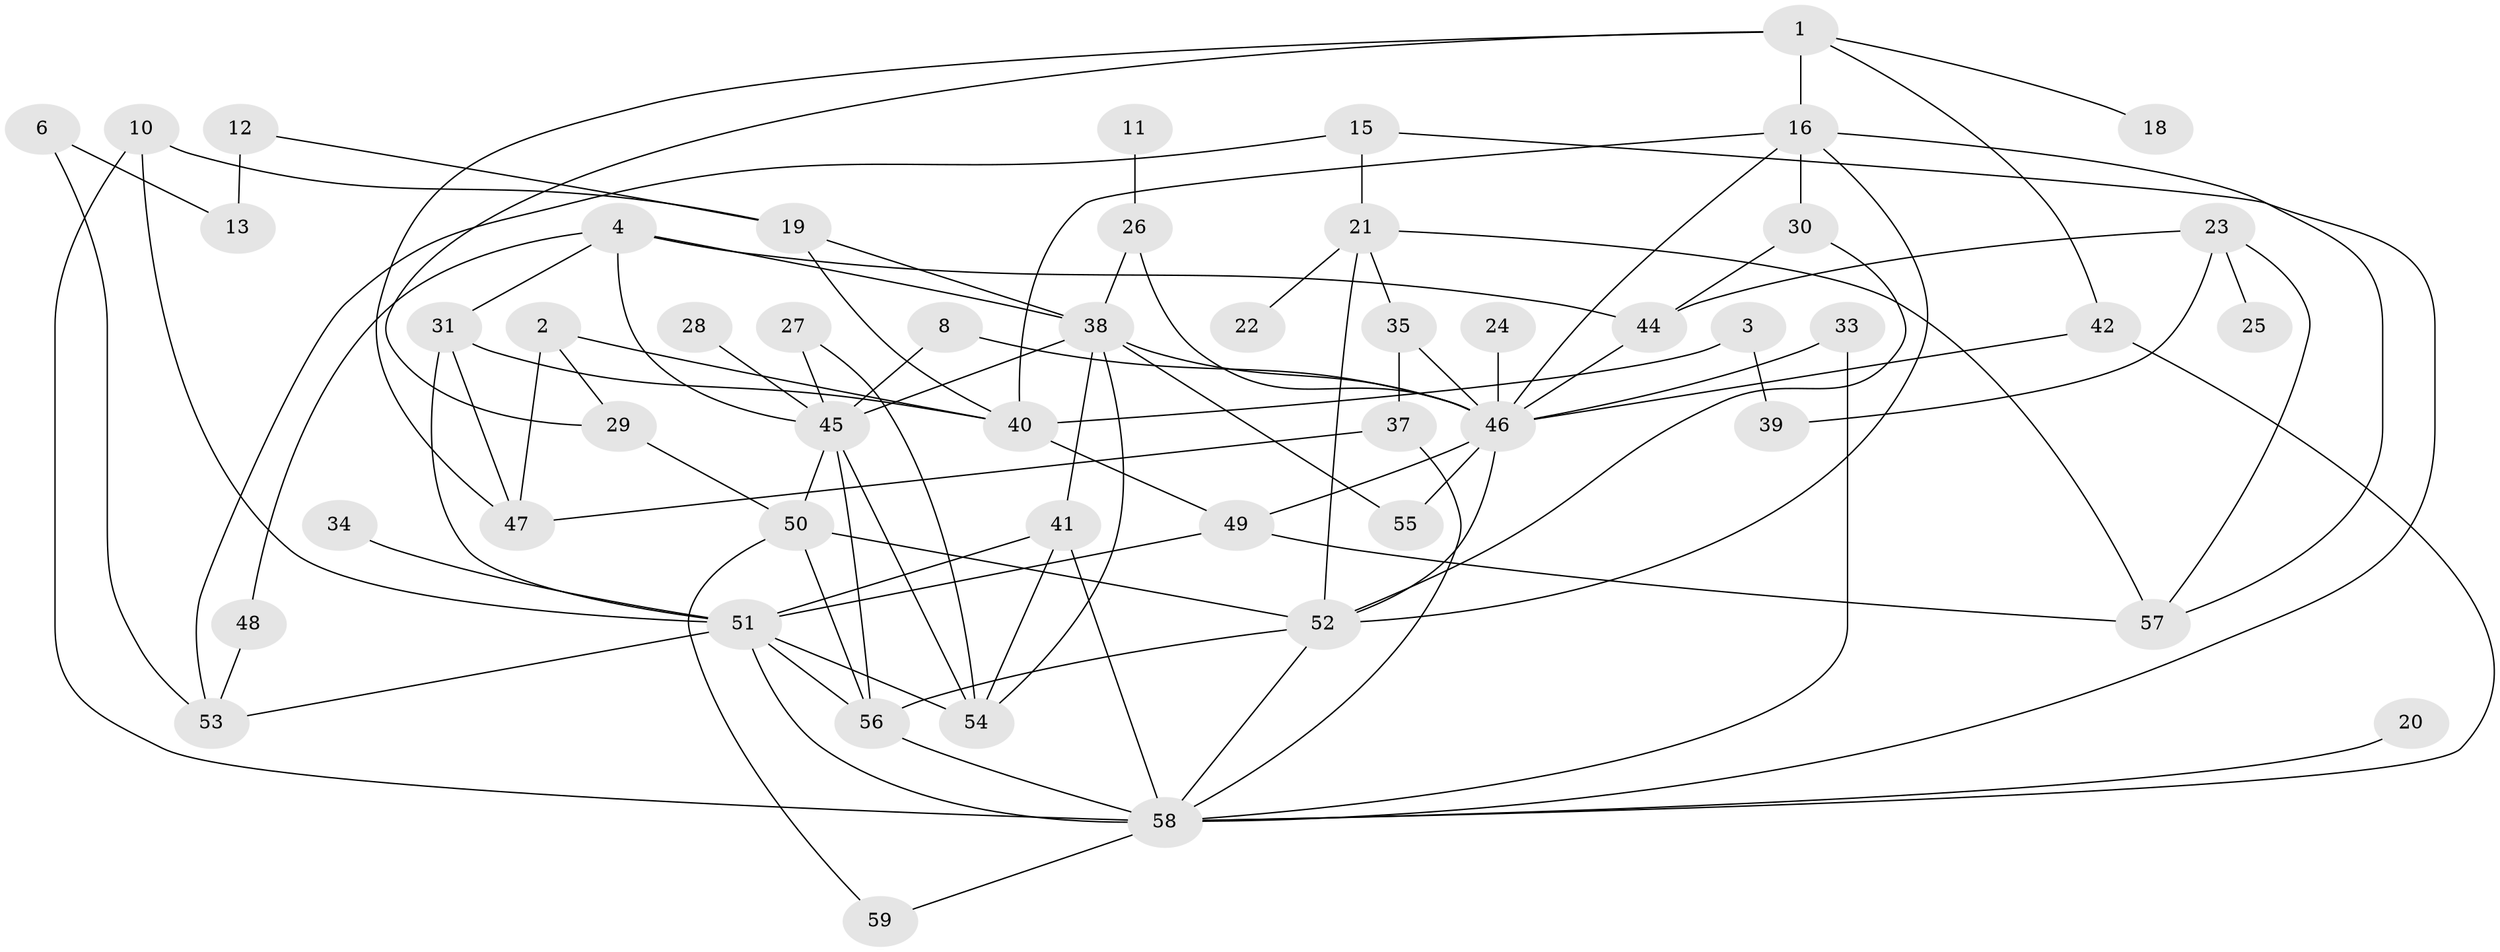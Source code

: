 // original degree distribution, {2: 0.3220338983050847, 4: 0.1440677966101695, 3: 0.2796610169491525, 1: 0.11016949152542373, 0: 0.059322033898305086, 6: 0.025423728813559324, 5: 0.05084745762711865, 8: 0.00847457627118644}
// Generated by graph-tools (version 1.1) at 2025/49/03/09/25 03:49:06]
// undirected, 51 vertices, 95 edges
graph export_dot {
graph [start="1"]
  node [color=gray90,style=filled];
  1;
  2;
  3;
  4;
  6;
  8;
  10;
  11;
  12;
  13;
  15;
  16;
  18;
  19;
  20;
  21;
  22;
  23;
  24;
  25;
  26;
  27;
  28;
  29;
  30;
  31;
  33;
  34;
  35;
  37;
  38;
  39;
  40;
  41;
  42;
  44;
  45;
  46;
  47;
  48;
  49;
  50;
  51;
  52;
  53;
  54;
  55;
  56;
  57;
  58;
  59;
  1 -- 16 [weight=1.0];
  1 -- 18 [weight=1.0];
  1 -- 29 [weight=1.0];
  1 -- 42 [weight=1.0];
  1 -- 47 [weight=1.0];
  2 -- 29 [weight=1.0];
  2 -- 40 [weight=1.0];
  2 -- 47 [weight=1.0];
  3 -- 39 [weight=1.0];
  3 -- 40 [weight=1.0];
  4 -- 31 [weight=1.0];
  4 -- 38 [weight=1.0];
  4 -- 44 [weight=1.0];
  4 -- 45 [weight=1.0];
  4 -- 48 [weight=1.0];
  6 -- 13 [weight=1.0];
  6 -- 53 [weight=1.0];
  8 -- 45 [weight=1.0];
  8 -- 46 [weight=1.0];
  10 -- 19 [weight=1.0];
  10 -- 51 [weight=1.0];
  10 -- 58 [weight=1.0];
  11 -- 26 [weight=1.0];
  12 -- 13 [weight=1.0];
  12 -- 19 [weight=1.0];
  15 -- 21 [weight=1.0];
  15 -- 53 [weight=1.0];
  15 -- 58 [weight=1.0];
  16 -- 30 [weight=1.0];
  16 -- 40 [weight=1.0];
  16 -- 46 [weight=1.0];
  16 -- 52 [weight=1.0];
  16 -- 57 [weight=1.0];
  19 -- 38 [weight=1.0];
  19 -- 40 [weight=1.0];
  20 -- 58 [weight=1.0];
  21 -- 22 [weight=1.0];
  21 -- 35 [weight=1.0];
  21 -- 52 [weight=1.0];
  21 -- 57 [weight=1.0];
  23 -- 25 [weight=1.0];
  23 -- 39 [weight=1.0];
  23 -- 44 [weight=1.0];
  23 -- 57 [weight=1.0];
  24 -- 46 [weight=1.0];
  26 -- 38 [weight=1.0];
  26 -- 46 [weight=1.0];
  27 -- 45 [weight=1.0];
  27 -- 54 [weight=1.0];
  28 -- 45 [weight=1.0];
  29 -- 50 [weight=1.0];
  30 -- 44 [weight=1.0];
  30 -- 52 [weight=1.0];
  31 -- 40 [weight=1.0];
  31 -- 47 [weight=1.0];
  31 -- 51 [weight=1.0];
  33 -- 46 [weight=1.0];
  33 -- 58 [weight=1.0];
  34 -- 51 [weight=1.0];
  35 -- 37 [weight=1.0];
  35 -- 46 [weight=1.0];
  37 -- 47 [weight=1.0];
  37 -- 58 [weight=1.0];
  38 -- 41 [weight=1.0];
  38 -- 45 [weight=1.0];
  38 -- 46 [weight=1.0];
  38 -- 54 [weight=1.0];
  38 -- 55 [weight=1.0];
  40 -- 49 [weight=1.0];
  41 -- 51 [weight=1.0];
  41 -- 54 [weight=1.0];
  41 -- 58 [weight=1.0];
  42 -- 46 [weight=1.0];
  42 -- 58 [weight=1.0];
  44 -- 46 [weight=1.0];
  45 -- 50 [weight=1.0];
  45 -- 54 [weight=1.0];
  45 -- 56 [weight=1.0];
  46 -- 49 [weight=1.0];
  46 -- 52 [weight=1.0];
  46 -- 55 [weight=1.0];
  48 -- 53 [weight=1.0];
  49 -- 51 [weight=1.0];
  49 -- 57 [weight=1.0];
  50 -- 52 [weight=1.0];
  50 -- 56 [weight=1.0];
  50 -- 59 [weight=1.0];
  51 -- 53 [weight=1.0];
  51 -- 54 [weight=1.0];
  51 -- 56 [weight=1.0];
  51 -- 58 [weight=2.0];
  52 -- 56 [weight=1.0];
  52 -- 58 [weight=1.0];
  56 -- 58 [weight=1.0];
  58 -- 59 [weight=1.0];
}
